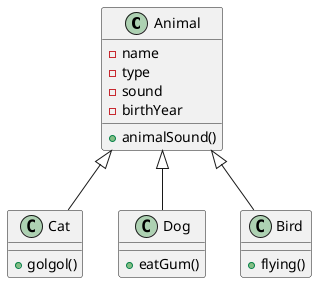 @startuml

class Animal {
- name
- type
- sound
- birthYear
+ animalSound()
}

class Cat extends Animal{
+ golgol()
}

class Dog extends Animal{
+ eatGum()
}

class Bird extends Animal {
+ flying()
}


@enduml